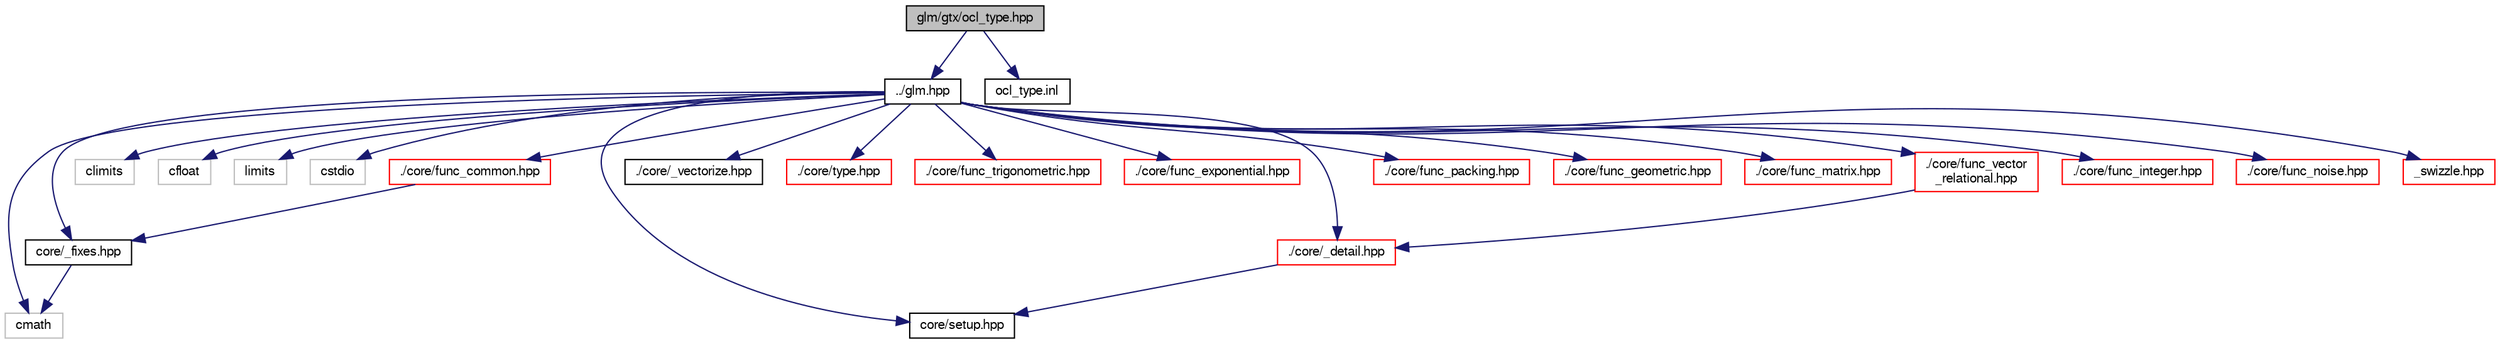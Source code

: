 digraph "glm/gtx/ocl_type.hpp"
{
  edge [fontname="FreeSans",fontsize="10",labelfontname="FreeSans",labelfontsize="10"];
  node [fontname="FreeSans",fontsize="10",shape=record];
  Node1 [label="glm/gtx/ocl_type.hpp",height=0.2,width=0.4,color="black", fillcolor="grey75", style="filled" fontcolor="black"];
  Node1 -> Node2 [color="midnightblue",fontsize="10",style="solid",fontname="FreeSans"];
  Node2 [label="../glm.hpp",height=0.2,width=0.4,color="black", fillcolor="white", style="filled",URL="$da/d21/glm_8hpp.html"];
  Node2 -> Node3 [color="midnightblue",fontsize="10",style="solid",fontname="FreeSans"];
  Node3 [label="core/_fixes.hpp",height=0.2,width=0.4,color="black", fillcolor="white", style="filled",URL="$d7/d3e/__fixes_8hpp.html"];
  Node3 -> Node4 [color="midnightblue",fontsize="10",style="solid",fontname="FreeSans"];
  Node4 [label="cmath",height=0.2,width=0.4,color="grey75", fillcolor="white", style="filled"];
  Node2 -> Node4 [color="midnightblue",fontsize="10",style="solid",fontname="FreeSans"];
  Node2 -> Node5 [color="midnightblue",fontsize="10",style="solid",fontname="FreeSans"];
  Node5 [label="climits",height=0.2,width=0.4,color="grey75", fillcolor="white", style="filled"];
  Node2 -> Node6 [color="midnightblue",fontsize="10",style="solid",fontname="FreeSans"];
  Node6 [label="cfloat",height=0.2,width=0.4,color="grey75", fillcolor="white", style="filled"];
  Node2 -> Node7 [color="midnightblue",fontsize="10",style="solid",fontname="FreeSans"];
  Node7 [label="limits",height=0.2,width=0.4,color="grey75", fillcolor="white", style="filled"];
  Node2 -> Node8 [color="midnightblue",fontsize="10",style="solid",fontname="FreeSans"];
  Node8 [label="cstdio",height=0.2,width=0.4,color="grey75", fillcolor="white", style="filled"];
  Node2 -> Node9 [color="midnightblue",fontsize="10",style="solid",fontname="FreeSans"];
  Node9 [label="core/setup.hpp",height=0.2,width=0.4,color="black", fillcolor="white", style="filled",URL="$d2/d6a/setup_8hpp.html"];
  Node2 -> Node10 [color="midnightblue",fontsize="10",style="solid",fontname="FreeSans"];
  Node10 [label="./core/_detail.hpp",height=0.2,width=0.4,color="red", fillcolor="white", style="filled",URL="$de/d9a/__detail_8hpp.html"];
  Node10 -> Node9 [color="midnightblue",fontsize="10",style="solid",fontname="FreeSans"];
  Node2 -> Node11 [color="midnightblue",fontsize="10",style="solid",fontname="FreeSans"];
  Node11 [label="./core/_vectorize.hpp",height=0.2,width=0.4,color="black", fillcolor="white", style="filled",URL="$da/d9e/__vectorize_8hpp.html"];
  Node2 -> Node12 [color="midnightblue",fontsize="10",style="solid",fontname="FreeSans"];
  Node12 [label="./core/type.hpp",height=0.2,width=0.4,color="red", fillcolor="white", style="filled",URL="$da/d72/type_8hpp.html"];
  Node2 -> Node13 [color="midnightblue",fontsize="10",style="solid",fontname="FreeSans"];
  Node13 [label="./core/func_trigonometric.hpp",height=0.2,width=0.4,color="red", fillcolor="white", style="filled",URL="$da/d21/func__trigonometric_8hpp.html"];
  Node2 -> Node14 [color="midnightblue",fontsize="10",style="solid",fontname="FreeSans"];
  Node14 [label="./core/func_exponential.hpp",height=0.2,width=0.4,color="red", fillcolor="white", style="filled",URL="$d2/ddb/func__exponential_8hpp.html"];
  Node2 -> Node15 [color="midnightblue",fontsize="10",style="solid",fontname="FreeSans"];
  Node15 [label="./core/func_common.hpp",height=0.2,width=0.4,color="red", fillcolor="white", style="filled",URL="$da/d88/func__common_8hpp.html"];
  Node15 -> Node3 [color="midnightblue",fontsize="10",style="solid",fontname="FreeSans"];
  Node2 -> Node16 [color="midnightblue",fontsize="10",style="solid",fontname="FreeSans"];
  Node16 [label="./core/func_packing.hpp",height=0.2,width=0.4,color="red", fillcolor="white", style="filled",URL="$d1/d96/func__packing_8hpp.html"];
  Node2 -> Node17 [color="midnightblue",fontsize="10",style="solid",fontname="FreeSans"];
  Node17 [label="./core/func_geometric.hpp",height=0.2,width=0.4,color="red", fillcolor="white", style="filled",URL="$d3/dad/func__geometric_8hpp.html"];
  Node2 -> Node18 [color="midnightblue",fontsize="10",style="solid",fontname="FreeSans"];
  Node18 [label="./core/func_matrix.hpp",height=0.2,width=0.4,color="red", fillcolor="white", style="filled",URL="$db/d1a/func__matrix_8hpp.html"];
  Node2 -> Node19 [color="midnightblue",fontsize="10",style="solid",fontname="FreeSans"];
  Node19 [label="./core/func_vector\l_relational.hpp",height=0.2,width=0.4,color="red", fillcolor="white", style="filled",URL="$d7/d8c/func__vector__relational_8hpp.html"];
  Node19 -> Node10 [color="midnightblue",fontsize="10",style="solid",fontname="FreeSans"];
  Node2 -> Node20 [color="midnightblue",fontsize="10",style="solid",fontname="FreeSans"];
  Node20 [label="./core/func_integer.hpp",height=0.2,width=0.4,color="red", fillcolor="white", style="filled",URL="$d6/df0/func__integer_8hpp.html"];
  Node2 -> Node21 [color="midnightblue",fontsize="10",style="solid",fontname="FreeSans"];
  Node21 [label="./core/func_noise.hpp",height=0.2,width=0.4,color="red", fillcolor="white", style="filled",URL="$d2/d1e/func__noise_8hpp.html"];
  Node2 -> Node22 [color="midnightblue",fontsize="10",style="solid",fontname="FreeSans"];
  Node22 [label="_swizzle.hpp",height=0.2,width=0.4,color="red", fillcolor="white", style="filled",URL="$d6/dab/__swizzle_8hpp.html"];
  Node1 -> Node23 [color="midnightblue",fontsize="10",style="solid",fontname="FreeSans"];
  Node23 [label="ocl_type.inl",height=0.2,width=0.4,color="black", fillcolor="white", style="filled",URL="$dc/d03/ocl__type_8inl.html"];
}
